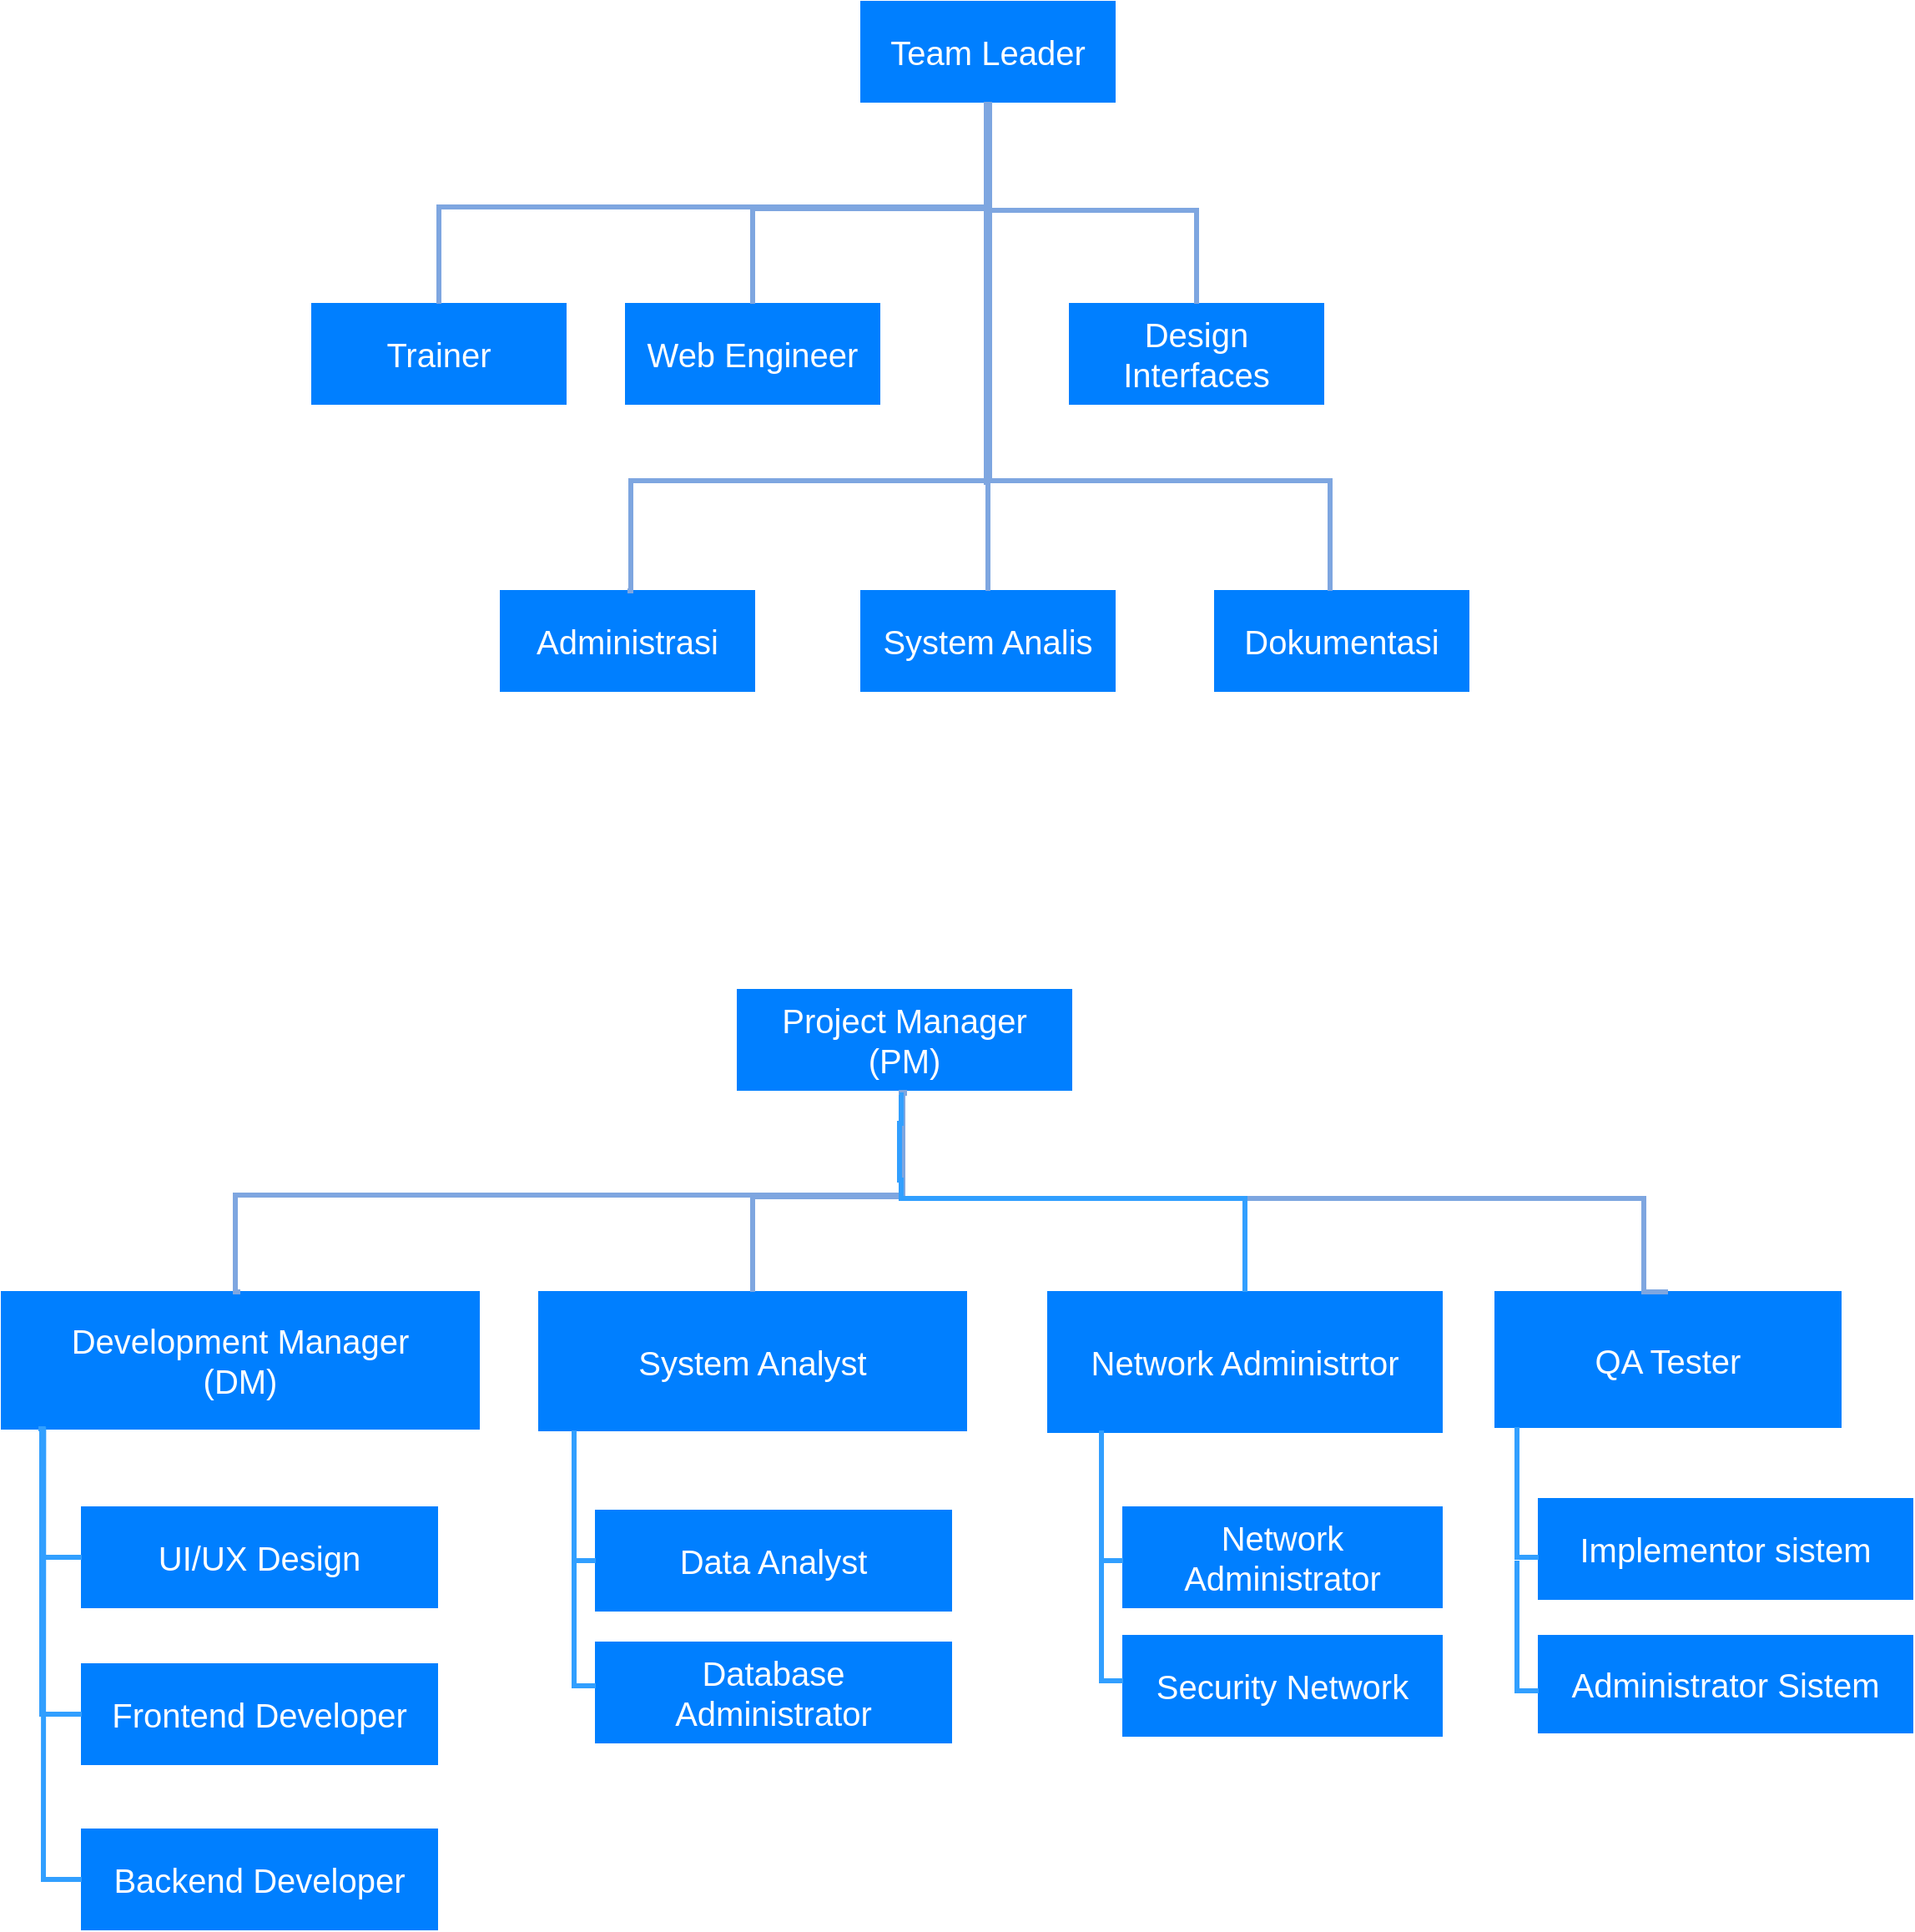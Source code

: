 <mxfile version="22.1.7" type="github">
  <diagram name="Halaman-1" id="df8_s7hSdG_pFl4ybTmo">
    <mxGraphModel dx="2277" dy="1676" grid="0" gridSize="10" guides="1" tooltips="1" connect="1" arrows="1" fold="1" page="0" pageScale="1" pageWidth="827" pageHeight="1169" math="0" shadow="0">
      <root>
        <mxCell id="0" />
        <mxCell id="1" parent="0" />
        <mxCell id="tXYIv47cMmgfdDa_6NiW-1" value="&lt;font color=&quot;#ffffff&quot; style=&quot;font-size: 20px;&quot;&gt;Team Leader&lt;/font&gt;" style="rounded=0;whiteSpace=wrap;html=1;fontSize=16;fillColor=#007FFF;strokeColor=#007FFF;" parent="1" vertex="1">
          <mxGeometry x="167" y="-42" width="152" height="60" as="geometry" />
        </mxCell>
        <mxCell id="tXYIv47cMmgfdDa_6NiW-2" value="&lt;font color=&quot;#ffffff&quot; style=&quot;font-size: 20px;&quot;&gt;Web Engineer&lt;/font&gt;" style="rounded=0;whiteSpace=wrap;html=1;fontSize=16;strokeColor=#007FFF;fillColor=#007FFF;" parent="1" vertex="1">
          <mxGeometry x="26" y="139" width="152" height="60" as="geometry" />
        </mxCell>
        <mxCell id="tXYIv47cMmgfdDa_6NiW-3" value="&lt;font color=&quot;#ffffff&quot; style=&quot;font-size: 20px;&quot;&gt;Design Interfaces&lt;/font&gt;" style="rounded=0;whiteSpace=wrap;html=1;fontSize=16;strokeColor=#007FFF;fillColor=#007FFF;" parent="1" vertex="1">
          <mxGeometry x="292" y="139" width="152" height="60" as="geometry" />
        </mxCell>
        <mxCell id="tXYIv47cMmgfdDa_6NiW-4" value="&lt;font color=&quot;#ffffff&quot; style=&quot;font-size: 20px;&quot;&gt;Trainer&lt;/font&gt;" style="rounded=0;whiteSpace=wrap;html=1;fontSize=16;strokeColor=#007FFF;fillColor=#007FFF;" parent="1" vertex="1">
          <mxGeometry x="-162" y="139" width="152" height="60" as="geometry" />
        </mxCell>
        <mxCell id="tXYIv47cMmgfdDa_6NiW-5" value="&lt;font color=&quot;#ffffff&quot; style=&quot;font-size: 20px;&quot;&gt;Administrasi&lt;/font&gt;" style="rounded=0;whiteSpace=wrap;html=1;fontSize=16;strokeColor=#007FFF;fillColor=#007FFF;" parent="1" vertex="1">
          <mxGeometry x="-49" y="311" width="152" height="60" as="geometry" />
        </mxCell>
        <mxCell id="tXYIv47cMmgfdDa_6NiW-6" value="&lt;font color=&quot;#ffffff&quot; style=&quot;font-size: 20px;&quot;&gt;System Analis&lt;/font&gt;" style="rounded=0;whiteSpace=wrap;html=1;fontSize=16;fillColor=#007FFF;strokeColor=#007FFF;" parent="1" vertex="1">
          <mxGeometry x="167" y="311" width="152" height="60" as="geometry" />
        </mxCell>
        <mxCell id="tXYIv47cMmgfdDa_6NiW-7" value="&lt;font color=&quot;#ffffff&quot; style=&quot;font-size: 20px;&quot;&gt;Dokumentasi&lt;/font&gt;" style="rounded=0;whiteSpace=wrap;html=1;fontSize=16;fillColor=#007FFF;strokeColor=#007FFF;" parent="1" vertex="1">
          <mxGeometry x="379" y="311" width="152" height="60" as="geometry" />
        </mxCell>
        <mxCell id="tXYIv47cMmgfdDa_6NiW-8" value="" style="edgeStyle=segmentEdgeStyle;endArrow=none;html=1;rounded=0;endSize=8;startSize=8;fontSize=12;entryX=0.5;entryY=0;entryDx=0;entryDy=0;endFill=0;strokeColor=#7EA6E0;strokeWidth=3;" parent="1" source="tXYIv47cMmgfdDa_6NiW-1" target="tXYIv47cMmgfdDa_6NiW-4" edge="1">
          <mxGeometry width="50" height="50" relative="1" as="geometry">
            <mxPoint x="183" y="20" as="sourcePoint" />
            <mxPoint x="26" y="50" as="targetPoint" />
            <Array as="points">
              <mxPoint x="244" y="81" />
              <mxPoint x="-86" y="81" />
            </Array>
          </mxGeometry>
        </mxCell>
        <mxCell id="tXYIv47cMmgfdDa_6NiW-9" value="" style="edgeStyle=segmentEdgeStyle;endArrow=none;html=1;rounded=0;endSize=8;startSize=8;fontSize=12;exitX=0.5;exitY=1;exitDx=0;exitDy=0;entryX=0.5;entryY=0;entryDx=0;entryDy=0;endFill=0;strokeColor=#7EA6E0;strokeWidth=3;" parent="1" source="tXYIv47cMmgfdDa_6NiW-1" target="tXYIv47cMmgfdDa_6NiW-2" edge="1">
          <mxGeometry width="50" height="50" relative="1" as="geometry">
            <mxPoint x="183" y="20" as="sourcePoint" />
            <mxPoint x="-76" y="149" as="targetPoint" />
            <Array as="points">
              <mxPoint x="243" y="20" />
              <mxPoint x="244" y="20" />
              <mxPoint x="244" y="82" />
              <mxPoint x="102" y="82" />
            </Array>
          </mxGeometry>
        </mxCell>
        <mxCell id="tXYIv47cMmgfdDa_6NiW-11" value="" style="edgeStyle=segmentEdgeStyle;endArrow=none;html=1;rounded=0;endSize=8;startSize=8;fontSize=12;entryX=0.5;entryY=0;entryDx=0;entryDy=0;endFill=0;strokeColor=#7EA6E0;strokeWidth=3;" parent="1" source="tXYIv47cMmgfdDa_6NiW-1" target="tXYIv47cMmgfdDa_6NiW-3" edge="1">
          <mxGeometry width="50" height="50" relative="1" as="geometry">
            <mxPoint x="391" y="-10" as="sourcePoint" />
            <mxPoint x="310" y="109" as="targetPoint" />
            <Array as="points">
              <mxPoint x="243" y="83" />
              <mxPoint x="368" y="83" />
            </Array>
          </mxGeometry>
        </mxCell>
        <mxCell id="tXYIv47cMmgfdDa_6NiW-15" value="" style="edgeStyle=segmentEdgeStyle;endArrow=none;html=1;rounded=0;endSize=8;startSize=8;fontSize=12;entryX=0.5;entryY=0;entryDx=0;entryDy=0;endFill=0;strokeColor=#7EA6E0;strokeWidth=3;exitX=0.5;exitY=1;exitDx=0;exitDy=0;" parent="1" source="tXYIv47cMmgfdDa_6NiW-1" target="tXYIv47cMmgfdDa_6NiW-5" edge="1">
          <mxGeometry width="50" height="50" relative="1" as="geometry">
            <mxPoint x="253" y="28" as="sourcePoint" />
            <mxPoint x="466" y="147" as="targetPoint" />
            <Array as="points">
              <mxPoint x="243" y="28" />
              <mxPoint x="244" y="28" />
              <mxPoint x="244" y="245" />
              <mxPoint x="29" y="245" />
              <mxPoint x="29" y="311" />
            </Array>
          </mxGeometry>
        </mxCell>
        <mxCell id="tXYIv47cMmgfdDa_6NiW-16" value="" style="edgeStyle=segmentEdgeStyle;endArrow=none;html=1;rounded=0;endSize=8;startSize=8;fontSize=12;entryX=0.5;entryY=0;entryDx=0;entryDy=0;endFill=0;strokeColor=#7EA6E0;strokeWidth=3;" parent="1" target="tXYIv47cMmgfdDa_6NiW-6" edge="1">
          <mxGeometry width="50" height="50" relative="1" as="geometry">
            <mxPoint x="242" y="21" as="sourcePoint" />
            <mxPoint x="170" y="321" as="targetPoint" />
            <Array as="points">
              <mxPoint x="243" y="21" />
              <mxPoint x="243" y="38" />
              <mxPoint x="242" y="38" />
              <mxPoint x="242" y="246" />
              <mxPoint x="243" y="246" />
              <mxPoint x="243" y="311" />
            </Array>
          </mxGeometry>
        </mxCell>
        <mxCell id="tXYIv47cMmgfdDa_6NiW-17" value="" style="edgeStyle=segmentEdgeStyle;endArrow=none;html=1;rounded=0;endSize=8;startSize=8;fontSize=12;endFill=0;strokeColor=#7EA6E0;strokeWidth=3;" parent="1" source="tXYIv47cMmgfdDa_6NiW-1" target="tXYIv47cMmgfdDa_6NiW-7" edge="1">
          <mxGeometry width="50" height="50" relative="1" as="geometry">
            <mxPoint x="252" y="31" as="sourcePoint" />
            <mxPoint x="358" y="321" as="targetPoint" />
            <Array as="points">
              <mxPoint x="242" y="245" />
              <mxPoint x="448" y="245" />
            </Array>
          </mxGeometry>
        </mxCell>
        <mxCell id="gyhhDFBb0awWSL-wvrwj-1" value="&lt;font color=&quot;#ffffff&quot; style=&quot;font-size: 20px;&quot;&gt;Project Manager&lt;br&gt;(PM)&lt;br&gt;&lt;/font&gt;" style="rounded=0;whiteSpace=wrap;html=1;fontSize=16;fillColor=#007FFF;strokeColor=#007FFF;" vertex="1" parent="1">
          <mxGeometry x="93" y="550" width="200" height="60" as="geometry" />
        </mxCell>
        <mxCell id="gyhhDFBb0awWSL-wvrwj-2" value="&lt;font color=&quot;#ffffff&quot; style=&quot;font-size: 20px;&quot;&gt;System Analyst&lt;br&gt;&lt;/font&gt;" style="rounded=0;whiteSpace=wrap;html=1;fontSize=16;strokeColor=#007FFF;fillColor=#007FFF;" vertex="1" parent="1">
          <mxGeometry x="-26" y="731" width="256" height="83" as="geometry" />
        </mxCell>
        <mxCell id="gyhhDFBb0awWSL-wvrwj-3" value="&lt;font style=&quot;font-size: 20px;&quot; color=&quot;#ffffff&quot;&gt;QA Tester&lt;/font&gt;" style="rounded=0;whiteSpace=wrap;html=1;fontSize=16;strokeColor=#007FFF;fillColor=#007FFF;" vertex="1" parent="1">
          <mxGeometry x="547" y="731" width="207" height="81" as="geometry" />
        </mxCell>
        <mxCell id="gyhhDFBb0awWSL-wvrwj-4" value="&lt;font color=&quot;#ffffff&quot; style=&quot;font-size: 20px;&quot;&gt;Development Manager&lt;br&gt;(DM)&lt;br&gt;&lt;/font&gt;" style="rounded=0;whiteSpace=wrap;html=1;fontSize=16;strokeColor=#007FFF;fillColor=#007FFF;" vertex="1" parent="1">
          <mxGeometry x="-348" y="731" width="286" height="82" as="geometry" />
        </mxCell>
        <mxCell id="gyhhDFBb0awWSL-wvrwj-6" value="&lt;font color=&quot;#ffffff&quot; style=&quot;font-size: 20px;&quot;&gt;Network Administrtor&lt;/font&gt;" style="rounded=0;whiteSpace=wrap;html=1;fontSize=16;fillColor=#007FFF;strokeColor=#007FFF;" vertex="1" parent="1">
          <mxGeometry x="279" y="731" width="236" height="84" as="geometry" />
        </mxCell>
        <mxCell id="gyhhDFBb0awWSL-wvrwj-8" value="" style="edgeStyle=segmentEdgeStyle;endArrow=none;html=1;rounded=0;endSize=8;startSize=8;fontSize=12;entryX=0.5;entryY=0;entryDx=0;entryDy=0;endFill=0;strokeColor=#7EA6E0;strokeWidth=3;" edge="1" parent="1" source="gyhhDFBb0awWSL-wvrwj-1" target="gyhhDFBb0awWSL-wvrwj-4">
          <mxGeometry width="50" height="50" relative="1" as="geometry">
            <mxPoint x="131" y="612" as="sourcePoint" />
            <mxPoint x="-26" y="642" as="targetPoint" />
            <Array as="points">
              <mxPoint x="192" y="673" />
              <mxPoint x="-208" y="673" />
              <mxPoint x="-208" y="731" />
            </Array>
          </mxGeometry>
        </mxCell>
        <mxCell id="gyhhDFBb0awWSL-wvrwj-9" value="" style="edgeStyle=segmentEdgeStyle;endArrow=none;html=1;rounded=0;endSize=8;startSize=8;fontSize=12;exitX=0.5;exitY=1;exitDx=0;exitDy=0;entryX=0.5;entryY=0;entryDx=0;entryDy=0;endFill=0;strokeColor=#7EA6E0;strokeWidth=3;" edge="1" parent="1" source="gyhhDFBb0awWSL-wvrwj-1" target="gyhhDFBb0awWSL-wvrwj-2">
          <mxGeometry width="50" height="50" relative="1" as="geometry">
            <mxPoint x="131" y="612" as="sourcePoint" />
            <mxPoint x="-128" y="741" as="targetPoint" />
            <Array as="points">
              <mxPoint x="191" y="612" />
              <mxPoint x="192" y="612" />
              <mxPoint x="192" y="674" />
              <mxPoint x="50" y="674" />
            </Array>
          </mxGeometry>
        </mxCell>
        <mxCell id="gyhhDFBb0awWSL-wvrwj-10" value="" style="edgeStyle=segmentEdgeStyle;endArrow=none;html=1;rounded=0;endSize=8;startSize=8;fontSize=12;entryX=0.5;entryY=0;entryDx=0;entryDy=0;endFill=0;strokeColor=#7EA6E0;strokeWidth=3;" edge="1" parent="1" source="gyhhDFBb0awWSL-wvrwj-1" target="gyhhDFBb0awWSL-wvrwj-3">
          <mxGeometry width="50" height="50" relative="1" as="geometry">
            <mxPoint x="339" y="582" as="sourcePoint" />
            <mxPoint x="258" y="701" as="targetPoint" />
            <Array as="points">
              <mxPoint x="191" y="675" />
              <mxPoint x="636" y="675" />
            </Array>
          </mxGeometry>
        </mxCell>
        <mxCell id="gyhhDFBb0awWSL-wvrwj-12" value="" style="edgeStyle=segmentEdgeStyle;endArrow=none;html=1;rounded=0;endSize=8;startSize=8;fontSize=12;entryX=0.5;entryY=0;entryDx=0;entryDy=0;endFill=0;strokeColor=#319fff;strokeWidth=3;" edge="1" parent="1" target="gyhhDFBb0awWSL-wvrwj-6">
          <mxGeometry width="50" height="50" relative="1" as="geometry">
            <mxPoint x="190" y="613" as="sourcePoint" />
            <mxPoint x="118" y="913" as="targetPoint" />
            <Array as="points">
              <mxPoint x="191" y="613" />
              <mxPoint x="191" y="630" />
              <mxPoint x="190" y="630" />
              <mxPoint x="190" y="664" />
              <mxPoint x="191" y="664" />
              <mxPoint x="191" y="675" />
              <mxPoint x="397" y="675" />
            </Array>
          </mxGeometry>
        </mxCell>
        <mxCell id="gyhhDFBb0awWSL-wvrwj-16" value="&lt;font color=&quot;#ffffff&quot;&gt;&lt;span style=&quot;font-size: 20px;&quot;&gt;UI/UX Design&lt;/span&gt;&lt;/font&gt;" style="rounded=0;whiteSpace=wrap;html=1;fontSize=16;strokeColor=#007FFF;fillColor=#007FFF;" vertex="1" parent="1">
          <mxGeometry x="-300" y="860" width="213" height="60" as="geometry" />
        </mxCell>
        <mxCell id="gyhhDFBb0awWSL-wvrwj-17" value="&lt;font color=&quot;#ffffff&quot;&gt;&lt;span style=&quot;font-size: 20px;&quot;&gt;Frontend Developer&lt;/span&gt;&lt;/font&gt;" style="rounded=0;whiteSpace=wrap;html=1;fontSize=16;strokeColor=#007FFF;fillColor=#007FFF;" vertex="1" parent="1">
          <mxGeometry x="-300" y="954" width="213" height="60" as="geometry" />
        </mxCell>
        <mxCell id="gyhhDFBb0awWSL-wvrwj-18" value="&lt;font color=&quot;#ffffff&quot;&gt;&lt;span style=&quot;font-size: 20px;&quot;&gt;Backend Developer&lt;/span&gt;&lt;/font&gt;" style="rounded=0;whiteSpace=wrap;html=1;fontSize=16;strokeColor=#007FFF;fillColor=#007FFF;" vertex="1" parent="1">
          <mxGeometry x="-300" y="1053" width="213" height="60" as="geometry" />
        </mxCell>
        <mxCell id="gyhhDFBb0awWSL-wvrwj-20" value="" style="edgeStyle=elbowEdgeStyle;elbow=horizontal;endArrow=none;html=1;curved=0;rounded=0;endSize=8;startSize=8;fontSize=12;entryX=0;entryY=0.5;entryDx=0;entryDy=0;exitX=0.087;exitY=0.981;exitDx=0;exitDy=0;exitPerimeter=0;strokeColor=#319fff;endFill=0;strokeWidth=3;" edge="1" parent="1" source="gyhhDFBb0awWSL-wvrwj-4" target="gyhhDFBb0awWSL-wvrwj-16">
          <mxGeometry width="50" height="50" relative="1" as="geometry">
            <mxPoint x="-375" y="931" as="sourcePoint" />
            <mxPoint x="-325" y="881" as="targetPoint" />
            <Array as="points">
              <mxPoint x="-323" y="849" />
            </Array>
          </mxGeometry>
        </mxCell>
        <mxCell id="gyhhDFBb0awWSL-wvrwj-21" value="" style="edgeStyle=elbowEdgeStyle;elbow=horizontal;endArrow=none;html=1;curved=0;rounded=0;endSize=8;startSize=8;fontSize=12;exitX=0.077;exitY=1;exitDx=0;exitDy=0;exitPerimeter=0;strokeColor=#319fff;endFill=0;strokeWidth=3;entryX=0;entryY=0.5;entryDx=0;entryDy=0;" edge="1" parent="1" source="gyhhDFBb0awWSL-wvrwj-4" target="gyhhDFBb0awWSL-wvrwj-17">
          <mxGeometry width="50" height="50" relative="1" as="geometry">
            <mxPoint x="-313" y="821" as="sourcePoint" />
            <mxPoint x="-302" y="987" as="targetPoint" />
            <Array as="points">
              <mxPoint x="-324" y="860" />
            </Array>
          </mxGeometry>
        </mxCell>
        <mxCell id="gyhhDFBb0awWSL-wvrwj-22" value="" style="edgeStyle=elbowEdgeStyle;elbow=horizontal;endArrow=none;html=1;curved=0;rounded=0;endSize=8;startSize=8;fontSize=12;exitX=0.088;exitY=0.991;exitDx=0;exitDy=0;exitPerimeter=0;strokeColor=#319fff;endFill=0;strokeWidth=3;entryX=0;entryY=0.5;entryDx=0;entryDy=0;" edge="1" parent="1" source="gyhhDFBb0awWSL-wvrwj-4" target="gyhhDFBb0awWSL-wvrwj-18">
          <mxGeometry width="50" height="50" relative="1" as="geometry">
            <mxPoint x="-332" y="962" as="sourcePoint" />
            <mxPoint x="-306" y="1133" as="targetPoint" />
            <Array as="points">
              <mxPoint x="-323" y="974" />
            </Array>
          </mxGeometry>
        </mxCell>
        <mxCell id="gyhhDFBb0awWSL-wvrwj-23" value="&lt;font color=&quot;#ffffff&quot;&gt;&lt;span style=&quot;font-size: 20px;&quot;&gt;Data Analyst&lt;/span&gt;&lt;/font&gt;" style="rounded=0;whiteSpace=wrap;html=1;fontSize=16;strokeColor=#007FFF;fillColor=#007FFF;" vertex="1" parent="1">
          <mxGeometry x="8" y="862" width="213" height="60" as="geometry" />
        </mxCell>
        <mxCell id="gyhhDFBb0awWSL-wvrwj-24" value="" style="edgeStyle=elbowEdgeStyle;elbow=horizontal;endArrow=none;html=1;curved=0;rounded=0;endSize=8;startSize=8;fontSize=12;strokeColor=#319fff;endFill=0;strokeWidth=3;entryX=0;entryY=0.5;entryDx=0;entryDy=0;" edge="1" parent="1" source="gyhhDFBb0awWSL-wvrwj-2" target="gyhhDFBb0awWSL-wvrwj-23">
          <mxGeometry width="50" height="50" relative="1" as="geometry">
            <mxPoint x="-4" y="842" as="sourcePoint" />
            <mxPoint x="19" y="1113" as="targetPoint" />
            <Array as="points">
              <mxPoint x="-5" y="855" />
            </Array>
          </mxGeometry>
        </mxCell>
        <mxCell id="gyhhDFBb0awWSL-wvrwj-25" value="&lt;font color=&quot;#ffffff&quot;&gt;&lt;span style=&quot;font-size: 20px;&quot;&gt;Database &lt;br&gt;Administrator&lt;/span&gt;&lt;/font&gt;" style="rounded=0;whiteSpace=wrap;html=1;fontSize=16;strokeColor=#007FFF;fillColor=#007FFF;" vertex="1" parent="1">
          <mxGeometry x="8" y="941" width="213" height="60" as="geometry" />
        </mxCell>
        <mxCell id="gyhhDFBb0awWSL-wvrwj-26" value="" style="edgeStyle=elbowEdgeStyle;elbow=horizontal;endArrow=none;html=1;curved=0;rounded=0;endSize=8;startSize=8;fontSize=12;strokeColor=#319fff;endFill=0;strokeWidth=3;entryX=0;entryY=0.5;entryDx=0;entryDy=0;" edge="1" parent="1">
          <mxGeometry width="50" height="50" relative="1" as="geometry">
            <mxPoint x="-5" y="889" as="sourcePoint" />
            <mxPoint x="8" y="967" as="targetPoint" />
            <Array as="points">
              <mxPoint x="-5" y="930" />
            </Array>
          </mxGeometry>
        </mxCell>
        <mxCell id="gyhhDFBb0awWSL-wvrwj-27" value="&lt;font color=&quot;#ffffff&quot;&gt;&lt;span style=&quot;font-size: 20px;&quot;&gt;Network Administrator&lt;/span&gt;&lt;/font&gt;" style="rounded=0;whiteSpace=wrap;html=1;fontSize=16;strokeColor=#007FFF;fillColor=#007FFF;" vertex="1" parent="1">
          <mxGeometry x="324" y="860" width="191" height="60" as="geometry" />
        </mxCell>
        <mxCell id="gyhhDFBb0awWSL-wvrwj-28" value="&lt;font color=&quot;#ffffff&quot;&gt;&lt;span style=&quot;font-size: 20px;&quot;&gt;Security Network&lt;/span&gt;&lt;/font&gt;" style="rounded=0;whiteSpace=wrap;html=1;fontSize=16;strokeColor=#007FFF;fillColor=#007FFF;" vertex="1" parent="1">
          <mxGeometry x="324" y="937" width="191" height="60" as="geometry" />
        </mxCell>
        <mxCell id="gyhhDFBb0awWSL-wvrwj-29" value="" style="edgeStyle=elbowEdgeStyle;elbow=horizontal;endArrow=none;html=1;curved=0;rounded=0;endSize=8;startSize=8;fontSize=12;strokeColor=#319fff;endFill=0;strokeWidth=3;entryX=0;entryY=0.5;entryDx=0;entryDy=0;" edge="1" parent="1">
          <mxGeometry width="50" height="50" relative="1" as="geometry">
            <mxPoint x="311" y="814" as="sourcePoint" />
            <mxPoint x="324" y="892" as="targetPoint" />
            <Array as="points">
              <mxPoint x="311" y="855" />
            </Array>
          </mxGeometry>
        </mxCell>
        <mxCell id="gyhhDFBb0awWSL-wvrwj-30" value="" style="edgeStyle=elbowEdgeStyle;elbow=horizontal;endArrow=none;html=1;curved=0;rounded=0;endSize=8;startSize=8;fontSize=12;strokeColor=#319fff;endFill=0;strokeWidth=3;entryX=0;entryY=0.5;entryDx=0;entryDy=0;" edge="1" parent="1">
          <mxGeometry width="50" height="50" relative="1" as="geometry">
            <mxPoint x="311" y="886" as="sourcePoint" />
            <mxPoint x="324" y="964" as="targetPoint" />
            <Array as="points">
              <mxPoint x="311" y="927" />
            </Array>
          </mxGeometry>
        </mxCell>
        <mxCell id="gyhhDFBb0awWSL-wvrwj-32" value="&lt;font style=&quot;font-size: 20px;&quot; color=&quot;#ffffff&quot;&gt;Implementor sistem&lt;/font&gt;" style="rounded=0;whiteSpace=wrap;html=1;fontSize=16;strokeColor=#007FFF;fillColor=#007FFF;" vertex="1" parent="1">
          <mxGeometry x="573" y="855" width="224" height="60" as="geometry" />
        </mxCell>
        <mxCell id="gyhhDFBb0awWSL-wvrwj-33" value="&lt;font style=&quot;font-size: 20px;&quot; color=&quot;#ffffff&quot;&gt;Administrator Sistem&lt;/font&gt;" style="rounded=0;whiteSpace=wrap;html=1;fontSize=16;strokeColor=#007FFF;fillColor=#007FFF;" vertex="1" parent="1">
          <mxGeometry x="573" y="937" width="224" height="58" as="geometry" />
        </mxCell>
        <mxCell id="gyhhDFBb0awWSL-wvrwj-34" value="" style="edgeStyle=elbowEdgeStyle;elbow=horizontal;endArrow=none;html=1;curved=0;rounded=0;endSize=8;startSize=8;fontSize=12;strokeColor=#319fff;endFill=0;strokeWidth=3;entryX=0;entryY=0.5;entryDx=0;entryDy=0;" edge="1" parent="1">
          <mxGeometry width="50" height="50" relative="1" as="geometry">
            <mxPoint x="560" y="812" as="sourcePoint" />
            <mxPoint x="573" y="890" as="targetPoint" />
            <Array as="points">
              <mxPoint x="560" y="853" />
            </Array>
          </mxGeometry>
        </mxCell>
        <mxCell id="gyhhDFBb0awWSL-wvrwj-35" value="" style="edgeStyle=elbowEdgeStyle;elbow=horizontal;endArrow=none;html=1;curved=0;rounded=0;endSize=8;startSize=8;fontSize=12;strokeColor=#319fff;endFill=0;strokeWidth=3;entryX=0;entryY=0.5;entryDx=0;entryDy=0;" edge="1" parent="1">
          <mxGeometry width="50" height="50" relative="1" as="geometry">
            <mxPoint x="560" y="892" as="sourcePoint" />
            <mxPoint x="573" y="970" as="targetPoint" />
            <Array as="points">
              <mxPoint x="560" y="933" />
            </Array>
          </mxGeometry>
        </mxCell>
      </root>
    </mxGraphModel>
  </diagram>
</mxfile>
